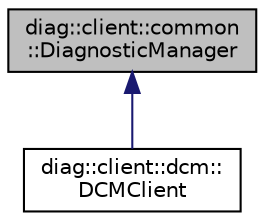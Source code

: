 digraph "diag::client::common::DiagnosticManager"
{
 // LATEX_PDF_SIZE
  edge [fontname="Helvetica",fontsize="10",labelfontname="Helvetica",labelfontsize="10"];
  node [fontname="Helvetica",fontsize="10",shape=record];
  Node1 [label="diag::client::common\l::DiagnosticManager",height=0.2,width=0.4,color="black", fillcolor="grey75", style="filled", fontcolor="black",tooltip="Parent class to create Diagnostic Manager."];
  Node1 -> Node2 [dir="back",color="midnightblue",fontsize="10",style="solid",fontname="Helvetica"];
  Node2 [label="diag::client::dcm::\lDCMClient",height=0.2,width=0.4,color="black", fillcolor="white", style="filled",URL="$classdiag_1_1client_1_1dcm_1_1DCMClient.html",tooltip="Class to create Diagnostic Manager Client functionality."];
}
